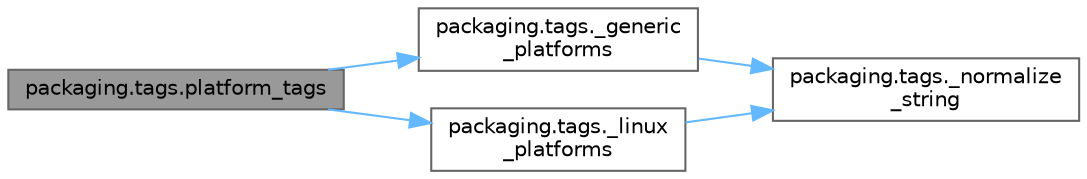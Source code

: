 digraph "packaging.tags.platform_tags"
{
 // LATEX_PDF_SIZE
  bgcolor="transparent";
  edge [fontname=Helvetica,fontsize=10,labelfontname=Helvetica,labelfontsize=10];
  node [fontname=Helvetica,fontsize=10,shape=box,height=0.2,width=0.4];
  rankdir="LR";
  Node1 [id="Node000001",label="packaging.tags.platform_tags",height=0.2,width=0.4,color="gray40", fillcolor="grey60", style="filled", fontcolor="black",tooltip=" "];
  Node1 -> Node2 [id="edge1_Node000001_Node000002",color="steelblue1",style="solid",tooltip=" "];
  Node2 [id="Node000002",label="packaging.tags._generic\l_platforms",height=0.2,width=0.4,color="grey40", fillcolor="white", style="filled",URL="$namespacepackaging_1_1tags.html#aac26697220c2cb2c75461ad977c3349c",tooltip=" "];
  Node2 -> Node3 [id="edge2_Node000002_Node000003",color="steelblue1",style="solid",tooltip=" "];
  Node3 [id="Node000003",label="packaging.tags._normalize\l_string",height=0.2,width=0.4,color="grey40", fillcolor="white", style="filled",URL="$namespacepackaging_1_1tags.html#ad93330763ea538e20338143777939975",tooltip=" "];
  Node1 -> Node4 [id="edge3_Node000001_Node000004",color="steelblue1",style="solid",tooltip=" "];
  Node4 [id="Node000004",label="packaging.tags._linux\l_platforms",height=0.2,width=0.4,color="grey40", fillcolor="white", style="filled",URL="$namespacepackaging_1_1tags.html#a660ef3bf20b3d67913744e07dd307728",tooltip=" "];
  Node4 -> Node3 [id="edge4_Node000004_Node000003",color="steelblue1",style="solid",tooltip=" "];
}
